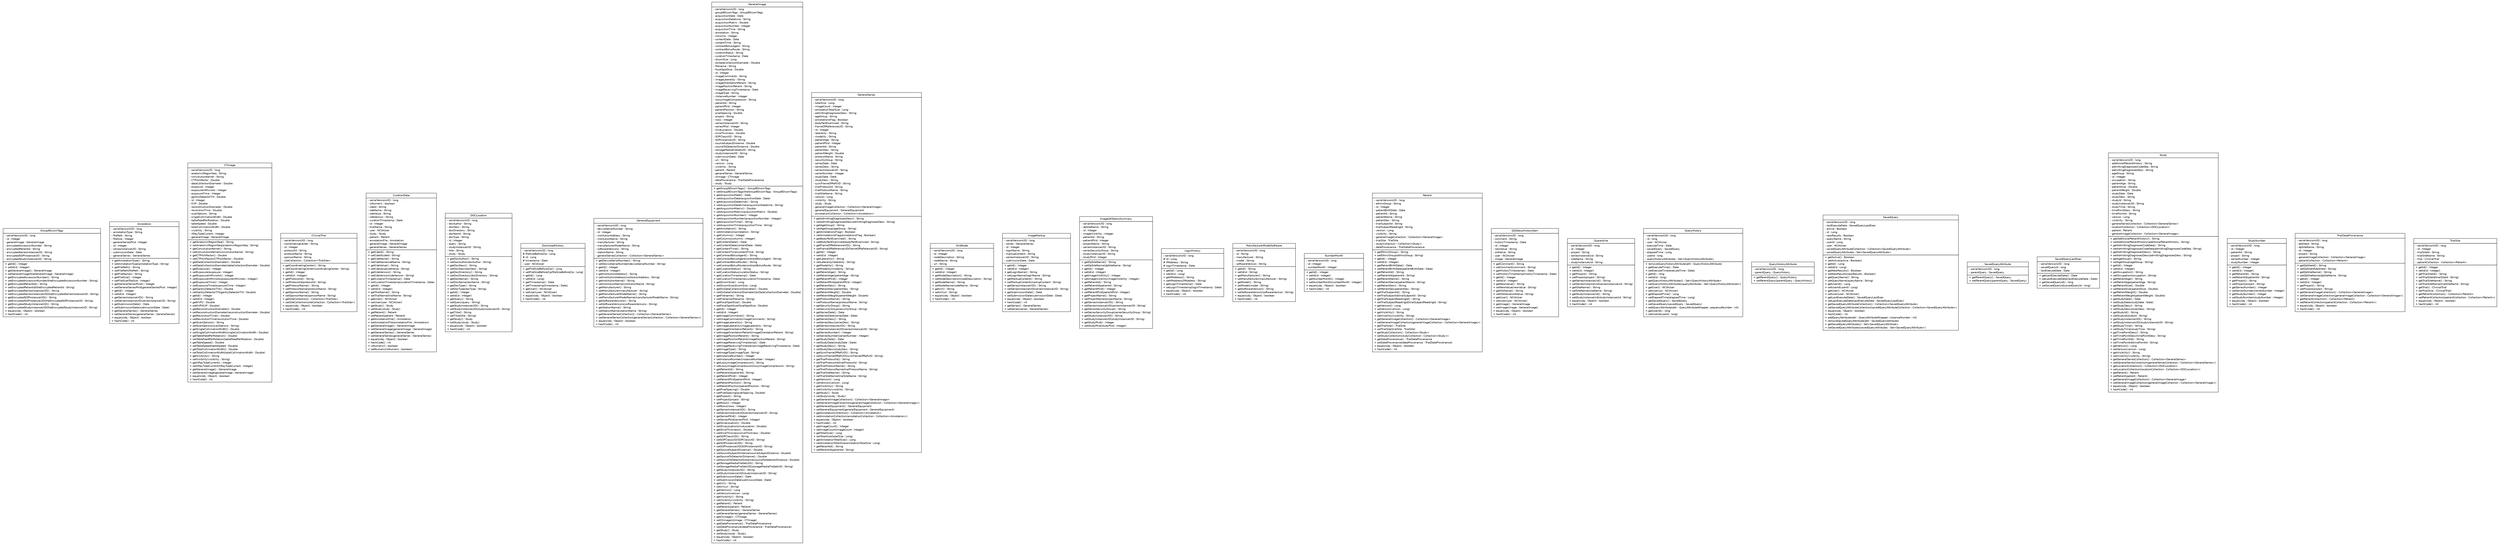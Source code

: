 #!/usr/local/bin/dot
#
# Class diagram 
# Generated by UmlGraph version 4.8 (http://www.spinellis.gr/sw/umlgraph)
#

digraph G {
	edge [fontname="Helvetica",fontsize=10,labelfontname="Helvetica",labelfontsize=10];
	node [fontname="Helvetica",fontsize=10,shape=plaintext];
	// gov.nih.nci.ncia.updateabledomain.Group9DicomTags
	c6001 [label=<<table border="0" cellborder="1" cellspacing="0" cellpadding="2" port="p" href="./Group9DicomTags.html">
		<tr><td><table border="0" cellspacing="0" cellpadding="1">
			<tr><td> Group9DicomTags </td></tr>
		</table></td></tr>
		<tr><td><table border="0" cellspacing="0" cellpadding="1">
			<tr><td align="left"> - serialVersionUID : long </td></tr>
			<tr><td align="left"> - id : Integer </td></tr>
			<tr><td align="left"> - generalImage : GeneralImage </td></tr>
			<tr><td align="left"> - encryptedAccessionNumber : String </td></tr>
			<tr><td align="left"> - encryptedPatientId : String </td></tr>
			<tr><td align="left"> - encryptedSeriesInstanceUID : String </td></tr>
			<tr><td align="left"> - encryptedSOPInstanceUID : String </td></tr>
			<tr><td align="left"> - encryptedStudyInstanceUID : String </td></tr>
		</table></td></tr>
		<tr><td><table border="0" cellspacing="0" cellpadding="1">
			<tr><td align="left"> + getId() : Integer </td></tr>
			<tr><td align="left"> + setId(id : Integer) </td></tr>
			<tr><td align="left"> + getGeneralImage() : GeneralImage </td></tr>
			<tr><td align="left"> + setGeneralImage(theGeneralImage : GeneralImage) </td></tr>
			<tr><td align="left"> + getEncryptedAccessionNumber() : String </td></tr>
			<tr><td align="left"> + setEncryptedAccessionNumber(theEncryptedAccessionNumber : String) </td></tr>
			<tr><td align="left"> + getEncryptedPatientId() : String </td></tr>
			<tr><td align="left"> + setEncryptedPatientId(theEncryptedPatientId : String) </td></tr>
			<tr><td align="left"> + getEncryptedSeriesInstanceUID() : String </td></tr>
			<tr><td align="left"> + setEncryptedSeriesInstanceUID(theEncryptedSeriesInstanceUID : String) </td></tr>
			<tr><td align="left"> + getEncryptedSOPInstanceUID() : String </td></tr>
			<tr><td align="left"> + setEncryptedSOPInstanceUID(theEncryptedSOPInstanceUID : String) </td></tr>
			<tr><td align="left"> + getEncryptedStudyInstanceUID() : String </td></tr>
			<tr><td align="left"> + setEncryptedStudyInstanceUID(theEncryptedStudyInstanceUID : String) </td></tr>
			<tr><td align="left"> + equals(obj : Object) : boolean </td></tr>
			<tr><td align="left"> + hashCode() : int </td></tr>
		</table></td></tr>
		</table>>, fontname="Helvetica", fontcolor="black", fontsize=10.0];
	// gov.nih.nci.ncia.updateabledomain.Annotation
	c6002 [label=<<table border="0" cellborder="1" cellspacing="0" cellpadding="2" port="p" href="./Annotation.html">
		<tr><td><table border="0" cellspacing="0" cellpadding="1">
			<tr><td> Annotation </td></tr>
		</table></td></tr>
		<tr><td><table border="0" cellspacing="0" cellpadding="1">
			<tr><td align="left"> - serialVersionUID : long </td></tr>
			<tr><td align="left"> - annotationType : String </td></tr>
			<tr><td align="left"> - filePath : String </td></tr>
			<tr><td align="left"> - fileSize : Integer </td></tr>
			<tr><td align="left"> - generalSeriesPkId : Integer </td></tr>
			<tr><td align="left"> - id : Integer </td></tr>
			<tr><td align="left"> - seriesInstanceUID : String </td></tr>
			<tr><td align="left"> - submissionDate : Date </td></tr>
			<tr><td align="left"> - generalSeries : GeneralSeries </td></tr>
		</table></td></tr>
		<tr><td><table border="0" cellspacing="0" cellpadding="1">
			<tr><td align="left"> + getAnnotationType() : String </td></tr>
			<tr><td align="left"> + setAnnotationType(annotationType : String) </td></tr>
			<tr><td align="left"> + getFilePath() : String </td></tr>
			<tr><td align="left"> + setFilePath(filePath : String) </td></tr>
			<tr><td align="left"> + getFileName() : String </td></tr>
			<tr><td align="left"> + getFileSize() : Integer </td></tr>
			<tr><td align="left"> + setFileSize(fileSize : Integer) </td></tr>
			<tr><td align="left"> + getGeneralSeriesPkId() : Integer </td></tr>
			<tr><td align="left"> + setGeneralSeriesPkId(generalSeriesPkId : Integer) </td></tr>
			<tr><td align="left"> + getId() : Integer </td></tr>
			<tr><td align="left"> + setId(id : Integer) </td></tr>
			<tr><td align="left"> + getSeriesInstanceUID() : String </td></tr>
			<tr><td align="left"> + setSeriesInstanceUID(seriesInstanceUID : String) </td></tr>
			<tr><td align="left"> + getSubmissionDate() : Date </td></tr>
			<tr><td align="left"> + setSubmissionDate(submissionDate : Date) </td></tr>
			<tr><td align="left"> + getGeneralSeries() : GeneralSeries </td></tr>
			<tr><td align="left"> + setGeneralSeries(generalSeries : GeneralSeries) </td></tr>
			<tr><td align="left"> + equals(obj : Object) : boolean </td></tr>
			<tr><td align="left"> + hashCode() : int </td></tr>
		</table></td></tr>
		</table>>, fontname="Helvetica", fontcolor="black", fontsize=10.0];
	// gov.nih.nci.ncia.updateabledomain.CTImage
	c6003 [label=<<table border="0" cellborder="1" cellspacing="0" cellpadding="2" port="p" href="./CTImage.html">
		<tr><td><table border="0" cellspacing="0" cellpadding="1">
			<tr><td> CTImage </td></tr>
		</table></td></tr>
		<tr><td><table border="0" cellspacing="0" cellpadding="1">
			<tr><td align="left"> - serialVersionUID : long </td></tr>
			<tr><td align="left"> - anatomicRegionSeq : String </td></tr>
			<tr><td align="left"> - convolutionKernel : String </td></tr>
			<tr><td align="left"> - CTPitchFactor : Double </td></tr>
			<tr><td align="left"> - dataCollectionDiameter : Double </td></tr>
			<tr><td align="left"> - exposure : Integer </td></tr>
			<tr><td align="left"> - exposureInMicroAs : Integer </td></tr>
			<tr><td align="left"> - exposureTime : Integer </td></tr>
			<tr><td align="left"> - gantryDetectorTilt : Double </td></tr>
			<tr><td align="left"> - id : Integer </td></tr>
			<tr><td align="left"> - KVP : Double </td></tr>
			<tr><td align="left"> - reconstructionDiameter : Double </td></tr>
			<tr><td align="left"> - revolutionTime : Double </td></tr>
			<tr><td align="left"> - scanOptions : String </td></tr>
			<tr><td align="left"> - singleCollimationWidth : Double </td></tr>
			<tr><td align="left"> - tableFeedPerRotation : Double </td></tr>
			<tr><td align="left"> - tableSpeed : Double </td></tr>
			<tr><td align="left"> - totalCollimationWidth : Double </td></tr>
			<tr><td align="left"> - visibility : String </td></tr>
			<tr><td align="left"> - XRayTubeCurrent : Integer </td></tr>
			<tr><td align="left"> - generalImage : GeneralImage </td></tr>
		</table></td></tr>
		<tr><td><table border="0" cellspacing="0" cellpadding="1">
			<tr><td align="left"> + getAnatomicRegionSeq() : String </td></tr>
			<tr><td align="left"> + setAnatomicRegionSeq(anatomicRegionSeq : String) </td></tr>
			<tr><td align="left"> + getConvolutionKernel() : String </td></tr>
			<tr><td align="left"> + setConvolutionKernel(convolutionKernel : String) </td></tr>
			<tr><td align="left"> + getCTPitchFactor() : Double </td></tr>
			<tr><td align="left"> + setCTPitchFactor(CTPitchFactor : Double) </td></tr>
			<tr><td align="left"> + getDataCollectionDiameter() : Double </td></tr>
			<tr><td align="left"> + setDataCollectionDiameter(dataCollectionDiameter : Double) </td></tr>
			<tr><td align="left"> + getExposure() : Integer </td></tr>
			<tr><td align="left"> + setExposure(exposure : Integer) </td></tr>
			<tr><td align="left"> + getExposureInMicroAs() : Integer </td></tr>
			<tr><td align="left"> + setExposureInMicroAs(exposureInMicroAs : Integer) </td></tr>
			<tr><td align="left"> + getExposureTime() : Integer </td></tr>
			<tr><td align="left"> + setExposureTime(exposureTime : Integer) </td></tr>
			<tr><td align="left"> + getGantryDetectorTilt() : Double </td></tr>
			<tr><td align="left"> + setGantryDetectorTilt(gantryDetectorTilt : Double) </td></tr>
			<tr><td align="left"> + getId() : Integer </td></tr>
			<tr><td align="left"> + setId(id : Integer) </td></tr>
			<tr><td align="left"> + getKVP() : Double </td></tr>
			<tr><td align="left"> + setKVP(KVP : Double) </td></tr>
			<tr><td align="left"> + getReconstructionDiameter() : Double </td></tr>
			<tr><td align="left"> + setReconstructionDiameter(reconstructionDiameter : Double) </td></tr>
			<tr><td align="left"> + getRevolutionTime() : Double </td></tr>
			<tr><td align="left"> + setRevolutionTime(revolutionTime : Double) </td></tr>
			<tr><td align="left"> + getScanOptions() : String </td></tr>
			<tr><td align="left"> + setScanOptions(scanOptions : String) </td></tr>
			<tr><td align="left"> + getSingleCollimationWidth() : Double </td></tr>
			<tr><td align="left"> + setSingleCollimationWidth(singleCollimationWidth : Double) </td></tr>
			<tr><td align="left"> + getTableFeedPerRotation() : Double </td></tr>
			<tr><td align="left"> + setTableFeedPerRotation(tableFeedPerRotation : Double) </td></tr>
			<tr><td align="left"> + getTableSpeed() : Double </td></tr>
			<tr><td align="left"> + setTableSpeed(tableSpeed : Double) </td></tr>
			<tr><td align="left"> + getTotalCollimationWidth() : Double </td></tr>
			<tr><td align="left"> + setTotalCollimationWidth(totalCollimationWidth : Double) </td></tr>
			<tr><td align="left"> + getVisibility() : String </td></tr>
			<tr><td align="left"> + setVisibility(visibility : String) </td></tr>
			<tr><td align="left"> + getXRayTubeCurrent() : Integer </td></tr>
			<tr><td align="left"> + setXRayTubeCurrent(XRayTubeCurrent : Integer) </td></tr>
			<tr><td align="left"> + getGeneralImage() : GeneralImage </td></tr>
			<tr><td align="left"> + setGeneralImage(generalImage : GeneralImage) </td></tr>
			<tr><td align="left"> + equals(obj : Object) : boolean </td></tr>
			<tr><td align="left"> + hashCode() : int </td></tr>
		</table></td></tr>
		</table>>, fontname="Helvetica", fontcolor="black", fontsize=10.0];
	// gov.nih.nci.ncia.updateabledomain.ClinicalTrial
	c6004 [label=<<table border="0" cellborder="1" cellspacing="0" cellpadding="2" port="p" href="./ClinicalTrial.html">
		<tr><td><table border="0" cellspacing="0" cellpadding="1">
			<tr><td> ClinicalTrial </td></tr>
		</table></td></tr>
		<tr><td><table border="0" cellspacing="0" cellpadding="1">
			<tr><td align="left"> - serialVersionUID : long </td></tr>
			<tr><td align="left"> - coordinatingCenter : String </td></tr>
			<tr><td align="left"> - id : Integer </td></tr>
			<tr><td align="left"> - protocolId : String </td></tr>
			<tr><td align="left"> - protocolName : String </td></tr>
			<tr><td align="left"> - sponsorName : String </td></tr>
			<tr><td align="left"> - siteCollection : Collection&lt;TrialSite&gt; </td></tr>
		</table></td></tr>
		<tr><td><table border="0" cellspacing="0" cellpadding="1">
			<tr><td align="left"> + getCoordinatingCenter() : String </td></tr>
			<tr><td align="left"> + setCoordinatingCenter(coordinatingCenter : String) </td></tr>
			<tr><td align="left"> + getId() : Integer </td></tr>
			<tr><td align="left"> + setId(id : Integer) </td></tr>
			<tr><td align="left"> + getProtocolId() : String </td></tr>
			<tr><td align="left"> + setProtocolId(protocolId : String) </td></tr>
			<tr><td align="left"> + getProtocolName() : String </td></tr>
			<tr><td align="left"> + setProtocolName(protocolName : String) </td></tr>
			<tr><td align="left"> + getSponsorName() : String </td></tr>
			<tr><td align="left"> + setSponsorName(sponsorName : String) </td></tr>
			<tr><td align="left"> + getSiteCollection() : Collection&lt;TrialSite&gt; </td></tr>
			<tr><td align="left"> + setSiteCollection(siteCollection : Collection&lt;TrialSite&gt;) </td></tr>
			<tr><td align="left"> + equals(obj : Object) : boolean </td></tr>
			<tr><td align="left"> + hashCode() : int </td></tr>
		</table></td></tr>
		</table>>, fontname="Helvetica", fontcolor="black", fontsize=10.0];
	// gov.nih.nci.ncia.updateabledomain.CurationData
	c6005 [label=<<table border="0" cellborder="1" cellspacing="0" cellpadding="2" port="p" href="./CurationData.html">
		<tr><td><table border="0" cellspacing="0" cellpadding="1">
			<tr><td> CurationData </td></tr>
		</table></td></tr>
		<tr><td><table border="0" cellspacing="0" cellpadding="1">
			<tr><td align="left"> - serialVersionUID : long </td></tr>
			<tr><td align="left"> - isNumeric : boolean </td></tr>
			<tr><td align="left"> - cdeId : String </td></tr>
			<tr><td align="left"> - cdeName : String </td></tr>
			<tr><td align="left"> - cdeValue : String </td></tr>
			<tr><td align="left"> - cdeVersion : String </td></tr>
			<tr><td align="left"> - curationTimestamp : Date </td></tr>
			<tr><td align="left"> - id : Integer </td></tr>
			<tr><td align="left"> - trialName : String </td></tr>
			<tr><td align="left"> - user : NCIAUser </td></tr>
			<tr><td align="left"> - study : Study </td></tr>
			<tr><td align="left"> - patient : Patient </td></tr>
			<tr><td align="left"> - annotationFile : Annotation </td></tr>
			<tr><td align="left"> - generalImage : GeneralImage </td></tr>
			<tr><td align="left"> - generalSeries : GeneralSeries </td></tr>
		</table></td></tr>
		<tr><td><table border="0" cellspacing="0" cellpadding="1">
			<tr><td align="left"> + getCdeId() : String </td></tr>
			<tr><td align="left"> + setCdeId(cdeId : String) </td></tr>
			<tr><td align="left"> + getCdeName() : String </td></tr>
			<tr><td align="left"> + setCdeName(cdeName : String) </td></tr>
			<tr><td align="left"> + getCdeValue() : String </td></tr>
			<tr><td align="left"> + setCdeValue(cdeValue : String) </td></tr>
			<tr><td align="left"> + getCdeVersion() : String </td></tr>
			<tr><td align="left"> + setCdeVersion(cdeVersion : String) </td></tr>
			<tr><td align="left"> + getCurationTimestamp() : Date </td></tr>
			<tr><td align="left"> + setCurationTimestamp(curationTimestamp : Date) </td></tr>
			<tr><td align="left"> + getId() : Integer </td></tr>
			<tr><td align="left"> + setId(id : Integer) </td></tr>
			<tr><td align="left"> + getTrialName() : String </td></tr>
			<tr><td align="left"> + setTrialName(trialName : String) </td></tr>
			<tr><td align="left"> + getUser() : NCIAUser </td></tr>
			<tr><td align="left"> + setUser(user : NCIAUser) </td></tr>
			<tr><td align="left"> + getStudy() : Study </td></tr>
			<tr><td align="left"> + setStudy(study : Study) </td></tr>
			<tr><td align="left"> + getPatient() : Patient </td></tr>
			<tr><td align="left"> + setPatient(patient : Patient) </td></tr>
			<tr><td align="left"> + getAnnotationFile() : Annotation </td></tr>
			<tr><td align="left"> + setAnnotationFile(annotationFile : Annotation) </td></tr>
			<tr><td align="left"> + getGeneralImage() : GeneralImage </td></tr>
			<tr><td align="left"> + setGeneralImage(generalImage : GeneralImage) </td></tr>
			<tr><td align="left"> + getGeneralSeries() : GeneralSeries </td></tr>
			<tr><td align="left"> + setGeneralSeries(generalSeries : GeneralSeries) </td></tr>
			<tr><td align="left"> + equals(obj : Object) : boolean </td></tr>
			<tr><td align="left"> + hashCode() : int </td></tr>
			<tr><td align="left"> + isNumeric() : boolean </td></tr>
			<tr><td align="left"> + setNumeric(isNumeric : boolean) </td></tr>
		</table></td></tr>
		</table>>, fontname="Helvetica", fontcolor="black", fontsize=10.0];
	// gov.nih.nci.ncia.updateabledomain.DOCLocation
	c6006 [label=<<table border="0" cellborder="1" cellspacing="0" cellpadding="2" port="p" href="./DOCLocation.html">
		<tr><td><table border="0" cellspacing="0" cellpadding="1">
			<tr><td> DOCLocation </td></tr>
		</table></td></tr>
		<tr><td><table border="0" cellspacing="0" cellpadding="1">
			<tr><td align="left"> - serialVersionUID : long </td></tr>
			<tr><td align="left"> - docAuthor : String </td></tr>
			<tr><td align="left"> - docDesc : String </td></tr>
			<tr><td align="left"> - docDirectory : String </td></tr>
			<tr><td align="left"> - docName : String </td></tr>
			<tr><td align="left"> - docType : String </td></tr>
			<tr><td align="left"> - id : Integer </td></tr>
			<tr><td align="left"> - query : String </td></tr>
			<tr><td align="left"> - studyInstanceUID : String </td></tr>
			<tr><td align="left"> - title : String </td></tr>
			<tr><td align="left"> - study : Study </td></tr>
		</table></td></tr>
		<tr><td><table border="0" cellspacing="0" cellpadding="1">
			<tr><td align="left"> + getDocAuthor() : String </td></tr>
			<tr><td align="left"> + setDocAuthor(docAuthor : String) </td></tr>
			<tr><td align="left"> + getDocDesc() : String </td></tr>
			<tr><td align="left"> + setDocDesc(docDesc : String) </td></tr>
			<tr><td align="left"> + getDocDirectory() : String </td></tr>
			<tr><td align="left"> + setDocDirectory(docDirectory : String) </td></tr>
			<tr><td align="left"> + getDocName() : String </td></tr>
			<tr><td align="left"> + setDocName(docName : String) </td></tr>
			<tr><td align="left"> + getDocType() : String </td></tr>
			<tr><td align="left"> + setDocType(docType : String) </td></tr>
			<tr><td align="left"> + getId() : Integer </td></tr>
			<tr><td align="left"> + setId(id : Integer) </td></tr>
			<tr><td align="left"> + getQuery() : String </td></tr>
			<tr><td align="left"> + setQuery(query : String) </td></tr>
			<tr><td align="left"> + getStudyInstanceUID() : String </td></tr>
			<tr><td align="left"> + setStudyInstanceUID(studyInstanceUID : String) </td></tr>
			<tr><td align="left"> + getTitle() : String </td></tr>
			<tr><td align="left"> + setTitle(title : String) </td></tr>
			<tr><td align="left"> + getStudy() : Study </td></tr>
			<tr><td align="left"> + setStudy(study : Study) </td></tr>
			<tr><td align="left"> + equals(obj : Object) : boolean </td></tr>
			<tr><td align="left"> + hashCode() : int </td></tr>
		</table></td></tr>
		</table>>, fontname="Helvetica", fontcolor="black", fontsize=10.0];
	// gov.nih.nci.ncia.updateabledomain.DownloadHistory
	c6007 [label=<<table border="0" cellborder="1" cellspacing="0" cellpadding="2" port="p" href="./DownloadHistory.html">
		<tr><td><table border="0" cellspacing="0" cellpadding="1">
			<tr><td> DownloadHistory </td></tr>
		</table></td></tr>
		<tr><td><table border="0" cellspacing="0" cellpadding="1">
			<tr><td align="left"> - serialVersionUID : long </td></tr>
			<tr><td align="left"> # fileSizeBeforeZip : Long </td></tr>
			<tr><td align="left"> # id : Long </td></tr>
			<tr><td align="left"> # timestamp : Date </td></tr>
			<tr><td align="left"> - user : NCIAUser </td></tr>
		</table></td></tr>
		<tr><td><table border="0" cellspacing="0" cellpadding="1">
			<tr><td align="left"> + getFileSizeBeforeZip() : Long </td></tr>
			<tr><td align="left"> + setFileSizeBeforeZip(fileSizeBeforeZip : Long) </td></tr>
			<tr><td align="left"> + getId() : Long </td></tr>
			<tr><td align="left"> + setId(id : Long) </td></tr>
			<tr><td align="left"> + getTimestamp() : Date </td></tr>
			<tr><td align="left"> + setTimestamp(timestamp : Date) </td></tr>
			<tr><td align="left"> + getUser() : NCIAUser </td></tr>
			<tr><td align="left"> + setUser(user : NCIAUser) </td></tr>
			<tr><td align="left"> + equals(obj : Object) : boolean </td></tr>
			<tr><td align="left"> + hashCode() : int </td></tr>
		</table></td></tr>
		</table>>, fontname="Helvetica", fontcolor="black", fontsize=10.0];
	// gov.nih.nci.ncia.updateabledomain.GeneralEquipment
	c6008 [label=<<table border="0" cellborder="1" cellspacing="0" cellpadding="2" port="p" href="./GeneralEquipment.html">
		<tr><td><table border="0" cellspacing="0" cellpadding="1">
			<tr><td> GeneralEquipment </td></tr>
		</table></td></tr>
		<tr><td><table border="0" cellspacing="0" cellpadding="1">
			<tr><td align="left"> - serialVersionUID : long </td></tr>
			<tr><td align="left"> - deviceSerialNumber : String </td></tr>
			<tr><td align="left"> - id : Integer </td></tr>
			<tr><td align="left"> - institutionAddress : String </td></tr>
			<tr><td align="left"> - institutionName : String </td></tr>
			<tr><td align="left"> - manufacturer : String </td></tr>
			<tr><td align="left"> - manufacturerModelName : String </td></tr>
			<tr><td align="left"> - softwareVersions : String </td></tr>
			<tr><td align="left"> - stationName : String </td></tr>
			<tr><td align="left"> - generalSeriesCollection : Collection&lt;GeneralSeries&gt; </td></tr>
		</table></td></tr>
		<tr><td><table border="0" cellspacing="0" cellpadding="1">
			<tr><td align="left"> + getDeviceSerialNumber() : String </td></tr>
			<tr><td align="left"> + setDeviceSerialNumber(deviceSerialNumber : String) </td></tr>
			<tr><td align="left"> + getId() : Integer </td></tr>
			<tr><td align="left"> + setId(id : Integer) </td></tr>
			<tr><td align="left"> + getInstitutionAddress() : String </td></tr>
			<tr><td align="left"> + setInstitutionAddress(institutionAddress : String) </td></tr>
			<tr><td align="left"> + getInstitutionName() : String </td></tr>
			<tr><td align="left"> + setInstitutionName(institutionName : String) </td></tr>
			<tr><td align="left"> + getManufacturer() : String </td></tr>
			<tr><td align="left"> + setManufacturer(manufacturer : String) </td></tr>
			<tr><td align="left"> + getManufacturerModelName() : String </td></tr>
			<tr><td align="left"> + setManufacturerModelName(manufacturerModelName : String) </td></tr>
			<tr><td align="left"> + getSoftwareVersions() : String </td></tr>
			<tr><td align="left"> + setSoftwareVersions(softwareVersions : String) </td></tr>
			<tr><td align="left"> + getStationName() : String </td></tr>
			<tr><td align="left"> + setStationName(stationName : String) </td></tr>
			<tr><td align="left"> + getGeneralSeriesCollection() : Collection&lt;GeneralSeries&gt; </td></tr>
			<tr><td align="left"> + setGeneralSeriesCollection(generalSeriesCollection : Collection&lt;GeneralSeries&gt;) </td></tr>
			<tr><td align="left"> + equals(obj : Object) : boolean </td></tr>
			<tr><td align="left"> + hashCode() : int </td></tr>
		</table></td></tr>
		</table>>, fontname="Helvetica", fontcolor="black", fontsize=10.0];
	// gov.nih.nci.ncia.updateabledomain.GeneralImage
	c6009 [label=<<table border="0" cellborder="1" cellspacing="0" cellpadding="2" port="p" href="./GeneralImage.html">
		<tr><td><table border="0" cellspacing="0" cellpadding="1">
			<tr><td> GeneralImage </td></tr>
		</table></td></tr>
		<tr><td><table border="0" cellspacing="0" cellpadding="1">
			<tr><td align="left"> - serialVersionUID : long </td></tr>
			<tr><td align="left"> - group9DicomTags : Group9DicomTags </td></tr>
			<tr><td align="left"> - acquisitionDate : Date </td></tr>
			<tr><td align="left"> - acquisitionDatetime : String </td></tr>
			<tr><td align="left"> - acquisitionMatrix : Double </td></tr>
			<tr><td align="left"> - acquisitionNumber : Integer </td></tr>
			<tr><td align="left"> - acquisitionTime : String </td></tr>
			<tr><td align="left"> - annotation : String </td></tr>
			<tr><td align="left"> - columns : Integer </td></tr>
			<tr><td align="left"> - contentDate : Date </td></tr>
			<tr><td align="left"> - contentTime : String </td></tr>
			<tr><td align="left"> - contrastBolusAgent : String </td></tr>
			<tr><td align="left"> - contrastBolusRoute : String </td></tr>
			<tr><td align="left"> - curationStatus : String </td></tr>
			<tr><td align="left"> - curationTimestamp : Date </td></tr>
			<tr><td align="left"> - dicomSize : Long </td></tr>
			<tr><td align="left"> - dxDataCollectionDiameter : Double </td></tr>
			<tr><td align="left"> - filename : String </td></tr>
			<tr><td align="left"> - focalSpotSize : Double </td></tr>
			<tr><td align="left"> - id : Integer </td></tr>
			<tr><td align="left"> - imageComments : String </td></tr>
			<tr><td align="left"> - imageLaterality : String </td></tr>
			<tr><td align="left"> - imageOrientationPatient : String </td></tr>
			<tr><td align="left"> - imagePositionPatient : String </td></tr>
			<tr><td align="left"> - imageReceivingTimestamp : Date </td></tr>
			<tr><td align="left"> - imageType : String </td></tr>
			<tr><td align="left"> - instanceNumber : Integer </td></tr>
			<tr><td align="left"> - lossyImageCompression : String </td></tr>
			<tr><td align="left"> - patientId : String </td></tr>
			<tr><td align="left"> - patientPkId : Integer </td></tr>
			<tr><td align="left"> - patientPosition : String </td></tr>
			<tr><td align="left"> - pixelSpacing : Double </td></tr>
			<tr><td align="left"> - project : String </td></tr>
			<tr><td align="left"> - rows : Integer </td></tr>
			<tr><td align="left"> - seriesInstanceUID : String </td></tr>
			<tr><td align="left"> - seriesPKId : Integer </td></tr>
			<tr><td align="left"> - sliceLocation : Double </td></tr>
			<tr><td align="left"> - sliceThickness : Double </td></tr>
			<tr><td align="left"> - SOPClassUID : String </td></tr>
			<tr><td align="left"> - SOPInstanceUID : String </td></tr>
			<tr><td align="left"> - sourceSubjectDistance : Double </td></tr>
			<tr><td align="left"> - sourceToDetectorDistance : Double </td></tr>
			<tr><td align="left"> - storageMediaFileSetUID : String </td></tr>
			<tr><td align="left"> - studyInstanceUID : String </td></tr>
			<tr><td align="left"> - submissionDate : Date </td></tr>
			<tr><td align="left"> - uri : String </td></tr>
			<tr><td align="left"> - version : Long </td></tr>
			<tr><td align="left"> - visibility : String </td></tr>
			<tr><td align="left"> - patient : Patient </td></tr>
			<tr><td align="left"> - generalSeries : GeneralSeries </td></tr>
			<tr><td align="left"> - ctimage : CTImage </td></tr>
			<tr><td align="left"> - dataProvenance : TrialDataProvenance </td></tr>
			<tr><td align="left"> - study : Study </td></tr>
		</table></td></tr>
		<tr><td><table border="0" cellspacing="0" cellpadding="1">
			<tr><td align="left"> + getGroup9DicomTags() : Group9DicomTags </td></tr>
			<tr><td align="left"> + setGroup9DicomTags(theGroup9DicomTags : Group9DicomTags) </td></tr>
			<tr><td align="left"> + getAcquisitionDate() : Date </td></tr>
			<tr><td align="left"> + setAcquisitionDate(acquisitionDate : Date) </td></tr>
			<tr><td align="left"> + getAcquisitionDatetime() : String </td></tr>
			<tr><td align="left"> + setAcquisitionDatetime(acquisitionDatetime : String) </td></tr>
			<tr><td align="left"> + getAcquisitionMatrix() : Double </td></tr>
			<tr><td align="left"> + setAcquisitionMatrix(acquisitionMatrix : Double) </td></tr>
			<tr><td align="left"> + getAcquisitionNumber() : Integer </td></tr>
			<tr><td align="left"> + setAcquisitionNumber(acquisitionNumber : Integer) </td></tr>
			<tr><td align="left"> + getAcquisitionTime() : String </td></tr>
			<tr><td align="left"> + setAcquisitionTime(acquisitionTime : String) </td></tr>
			<tr><td align="left"> + getAnnotation() : String </td></tr>
			<tr><td align="left"> + setAnnotation(annotation : String) </td></tr>
			<tr><td align="left"> + getColumns() : Integer </td></tr>
			<tr><td align="left"> + setColumns(columns : Integer) </td></tr>
			<tr><td align="left"> + getContentDate() : Date </td></tr>
			<tr><td align="left"> + setContentDate(contentDate : Date) </td></tr>
			<tr><td align="left"> + getContentTime() : String </td></tr>
			<tr><td align="left"> + setContentTime(contentTime : String) </td></tr>
			<tr><td align="left"> + getContrastBolusAgent() : String </td></tr>
			<tr><td align="left"> + setContrastBolusAgent(contrastBolusAgent : String) </td></tr>
			<tr><td align="left"> + getContrastBolusRoute() : String </td></tr>
			<tr><td align="left"> + setContrastBolusRoute(contrastBolusRoute : String) </td></tr>
			<tr><td align="left"> + getCurationStatus() : String </td></tr>
			<tr><td align="left"> + setCurationStatus(curationStatus : String) </td></tr>
			<tr><td align="left"> + getCurationTimestamp() : Date </td></tr>
			<tr><td align="left"> + setCurationTimestamp(curationTimestamp : Date) </td></tr>
			<tr><td align="left"> + getDicomSize() : Long </td></tr>
			<tr><td align="left"> + setDicomSize(dicomSize : Long) </td></tr>
			<tr><td align="left"> + getDxDataCollectionDiameter() : Double </td></tr>
			<tr><td align="left"> + setDxDataCollectionDiameter(dxDataCollectionDiameter : Double) </td></tr>
			<tr><td align="left"> + getFilename() : String </td></tr>
			<tr><td align="left"> + setFilename(filename : String) </td></tr>
			<tr><td align="left"> + getFocalSpotSize() : Double </td></tr>
			<tr><td align="left"> + setFocalSpotSize(focalSpotSize : Double) </td></tr>
			<tr><td align="left"> + getId() : Integer </td></tr>
			<tr><td align="left"> + setId(id : Integer) </td></tr>
			<tr><td align="left"> + getImageComments() : String </td></tr>
			<tr><td align="left"> + setImageComments(imageComments : String) </td></tr>
			<tr><td align="left"> + getImageLaterality() : String </td></tr>
			<tr><td align="left"> + setImageLaterality(imageLaterality : String) </td></tr>
			<tr><td align="left"> + getImageOrientationPatient() : String </td></tr>
			<tr><td align="left"> + setImageOrientationPatient(imageOrientationPatient : String) </td></tr>
			<tr><td align="left"> + getImagePositionPatient() : String </td></tr>
			<tr><td align="left"> + setImagePositionPatient(imagePositionPatient : String) </td></tr>
			<tr><td align="left"> + getImageReceivingTimestamp() : Date </td></tr>
			<tr><td align="left"> + setImageReceivingTimestamp(imageReceivingTimestamp : Date) </td></tr>
			<tr><td align="left"> + getImageType() : String </td></tr>
			<tr><td align="left"> + setImageType(imageType : String) </td></tr>
			<tr><td align="left"> + getInstanceNumber() : Integer </td></tr>
			<tr><td align="left"> + setInstanceNumber(instanceNumber : Integer) </td></tr>
			<tr><td align="left"> + getLossyImageCompression() : String </td></tr>
			<tr><td align="left"> + setLossyImageCompression(lossyImageCompression : String) </td></tr>
			<tr><td align="left"> + getPatientId() : String </td></tr>
			<tr><td align="left"> + setPatientId(patientId : String) </td></tr>
			<tr><td align="left"> + getPatientPkId() : Integer </td></tr>
			<tr><td align="left"> + setPatientPkId(patientPkId : Integer) </td></tr>
			<tr><td align="left"> + getPatientPosition() : String </td></tr>
			<tr><td align="left"> + setPatientPosition(patientPosition : String) </td></tr>
			<tr><td align="left"> + getPixelSpacing() : Double </td></tr>
			<tr><td align="left"> + setPixelSpacing(pixelSpacing : Double) </td></tr>
			<tr><td align="left"> + getProject() : String </td></tr>
			<tr><td align="left"> + setProject(project : String) </td></tr>
			<tr><td align="left"> + getRows() : Integer </td></tr>
			<tr><td align="left"> + setRows(rows : Integer) </td></tr>
			<tr><td align="left"> + getSeriesInstanceUID() : String </td></tr>
			<tr><td align="left"> + setSeriesInstanceUID(seriesInstanceUID : String) </td></tr>
			<tr><td align="left"> + getSeriesPKId() : Integer </td></tr>
			<tr><td align="left"> + setSeriesPKId(seriesPKId : Integer) </td></tr>
			<tr><td align="left"> + getSliceLocation() : Double </td></tr>
			<tr><td align="left"> + setSliceLocation(sliceLocation : Double) </td></tr>
			<tr><td align="left"> + getSliceThickness() : Double </td></tr>
			<tr><td align="left"> + setSliceThickness(sliceThickness : Double) </td></tr>
			<tr><td align="left"> + getSOPClassUID() : String </td></tr>
			<tr><td align="left"> + setSOPClassUID(SOPClassUID : String) </td></tr>
			<tr><td align="left"> + getSOPInstanceUID() : String </td></tr>
			<tr><td align="left"> + setSOPInstanceUID(SOPInstanceUID : String) </td></tr>
			<tr><td align="left"> + getSourceSubjectDistance() : Double </td></tr>
			<tr><td align="left"> + setSourceSubjectDistance(sourceSubjectDistance : Double) </td></tr>
			<tr><td align="left"> + getSourceToDetectorDistance() : Double </td></tr>
			<tr><td align="left"> + setSourceToDetectorDistance(sourceToDetectorDistance : Double) </td></tr>
			<tr><td align="left"> + getStorageMediaFileSetUID() : String </td></tr>
			<tr><td align="left"> + setStorageMediaFileSetUID(storageMediaFileSetUID : String) </td></tr>
			<tr><td align="left"> + getStudyInstanceUID() : String </td></tr>
			<tr><td align="left"> + setStudyInstanceUID(studyInstanceUID : String) </td></tr>
			<tr><td align="left"> + getSubmissionDate() : Date </td></tr>
			<tr><td align="left"> + setSubmissionDate(submissionDate : Date) </td></tr>
			<tr><td align="left"> + getUri() : String </td></tr>
			<tr><td align="left"> + setUri(uri : String) </td></tr>
			<tr><td align="left"> + getVersion() : Long </td></tr>
			<tr><td align="left"> + setVersion(version : Long) </td></tr>
			<tr><td align="left"> + getVisibility() : String </td></tr>
			<tr><td align="left"> + setVisibility(visibility : String) </td></tr>
			<tr><td align="left"> + getPatient() : Patient </td></tr>
			<tr><td align="left"> + setPatient(patient : Patient) </td></tr>
			<tr><td align="left"> + getGeneralSeries() : GeneralSeries </td></tr>
			<tr><td align="left"> + setGeneralSeries(generalSeries : GeneralSeries) </td></tr>
			<tr><td align="left"> + getCtimage() : CTImage </td></tr>
			<tr><td align="left"> + setCtimage(ctimage : CTImage) </td></tr>
			<tr><td align="left"> + getDataProvenance() : TrialDataProvenance </td></tr>
			<tr><td align="left"> + setDataProvenance(dataProvenance : TrialDataProvenance) </td></tr>
			<tr><td align="left"> + getStudy() : Study </td></tr>
			<tr><td align="left"> + setStudy(study : Study) </td></tr>
			<tr><td align="left"> + equals(obj : Object) : boolean </td></tr>
			<tr><td align="left"> + hashCode() : int </td></tr>
		</table></td></tr>
		</table>>, fontname="Helvetica", fontcolor="black", fontsize=10.0];
	// gov.nih.nci.ncia.updateabledomain.GeneralSeries
	c6010 [label=<<table border="0" cellborder="1" cellspacing="0" cellpadding="2" port="p" href="./GeneralSeries.html">
		<tr><td><table border="0" cellspacing="0" cellpadding="1">
			<tr><td> GeneralSeries </td></tr>
		</table></td></tr>
		<tr><td><table border="0" cellspacing="0" cellpadding="1">
			<tr><td align="left"> - serialVersionUID : long </td></tr>
			<tr><td align="left"> - totalSize : Long </td></tr>
			<tr><td align="left"> - imageCount : Integer </td></tr>
			<tr><td align="left"> - annotationTotalSize : Long </td></tr>
			<tr><td align="left"> - admittingDiagnosesDesc : String </td></tr>
			<tr><td align="left"> - ageGroup : String </td></tr>
			<tr><td align="left"> - annotationsFlag : Boolean </td></tr>
			<tr><td align="left"> - bodyPartExamined : String </td></tr>
			<tr><td align="left"> - frameOfReferenceUID : String </td></tr>
			<tr><td align="left"> - id : Integer </td></tr>
			<tr><td align="left"> - laterality : String </td></tr>
			<tr><td align="left"> - modality : String </td></tr>
			<tr><td align="left"> - patientAge : String </td></tr>
			<tr><td align="left"> - patientPkId : Integer </td></tr>
			<tr><td align="left"> - patientId : String </td></tr>
			<tr><td align="left"> - patientSex : String </td></tr>
			<tr><td align="left"> - patientWeight : Double </td></tr>
			<tr><td align="left"> - protocolName : String </td></tr>
			<tr><td align="left"> - securityGroup : String </td></tr>
			<tr><td align="left"> - seriesDate : Date </td></tr>
			<tr><td align="left"> - seriesDesc : String </td></tr>
			<tr><td align="left"> - seriesInstanceUID : String </td></tr>
			<tr><td align="left"> - seriesNumber : Integer </td></tr>
			<tr><td align="left"> - studyDate : Date </td></tr>
			<tr><td align="left"> - studyDesc : String </td></tr>
			<tr><td align="left"> - syncFrameOfRefUID : String </td></tr>
			<tr><td align="left"> - trialProtocolId : String </td></tr>
			<tr><td align="left"> - trialProtocolName : String </td></tr>
			<tr><td align="left"> - trialSiteName : String </td></tr>
			<tr><td align="left"> - version : Long </td></tr>
			<tr><td align="left"> - visibility : String </td></tr>
			<tr><td align="left"> - study : Study </td></tr>
			<tr><td align="left"> - generalImageCollection : Collection&lt;GeneralImage&gt; </td></tr>
			<tr><td align="left"> - generalEquipment : GeneralEquipment </td></tr>
			<tr><td align="left"> - annotationCollection : Collection&lt;Annotation&gt; </td></tr>
		</table></td></tr>
		<tr><td><table border="0" cellspacing="0" cellpadding="1">
			<tr><td align="left"> + getAdmittingDiagnosesDesc() : String </td></tr>
			<tr><td align="left"> + setAdmittingDiagnosesDesc(admittingDiagnosesDesc : String) </td></tr>
			<tr><td align="left"> + getAgeGroup() : String </td></tr>
			<tr><td align="left"> + setAgeGroup(ageGroup : String) </td></tr>
			<tr><td align="left"> + getAnnotationsFlag() : Boolean </td></tr>
			<tr><td align="left"> + setAnnotationsFlag(annotationsFlag : Boolean) </td></tr>
			<tr><td align="left"> + getBodyPartExamined() : String </td></tr>
			<tr><td align="left"> + setBodyPartExamined(bodyPartExamined : String) </td></tr>
			<tr><td align="left"> + getFrameOfReferenceUID() : String </td></tr>
			<tr><td align="left"> + setFrameOfReferenceUID(frameOfReferenceUID : String) </td></tr>
			<tr><td align="left"> + getId() : Integer </td></tr>
			<tr><td align="left"> + setId(id : Integer) </td></tr>
			<tr><td align="left"> + getLaterality() : String </td></tr>
			<tr><td align="left"> + setLaterality(laterality : String) </td></tr>
			<tr><td align="left"> + getModality() : String </td></tr>
			<tr><td align="left"> + setModality(modality : String) </td></tr>
			<tr><td align="left"> + getPatientAge() : String </td></tr>
			<tr><td align="left"> + setPatientAge(patientAge : String) </td></tr>
			<tr><td align="left"> + getPatientPkId() : Integer </td></tr>
			<tr><td align="left"> + setPatientPkId(patientPkId : Integer) </td></tr>
			<tr><td align="left"> + getPatientSex() : String </td></tr>
			<tr><td align="left"> + setPatientSex(patientSex : String) </td></tr>
			<tr><td align="left"> + getPatientWeight() : Double </td></tr>
			<tr><td align="left"> + setPatientWeight(patientWeight : Double) </td></tr>
			<tr><td align="left"> + getProtocolName() : String </td></tr>
			<tr><td align="left"> + setProtocolName(protocolName : String) </td></tr>
			<tr><td align="left"> + getSecurityGroup() : String </td></tr>
			<tr><td align="left"> + setSecurityGroup(securityGroup : String) </td></tr>
			<tr><td align="left"> + getSeriesDate() : Date </td></tr>
			<tr><td align="left"> + setSeriesDate(seriesDate : Date) </td></tr>
			<tr><td align="left"> + getSeriesDesc() : String </td></tr>
			<tr><td align="left"> + setSeriesDesc(seriesDesc : String) </td></tr>
			<tr><td align="left"> + getSeriesInstanceUID() : String </td></tr>
			<tr><td align="left"> + setSeriesInstanceUID(seriesInstanceUID : String) </td></tr>
			<tr><td align="left"> + getSeriesNumber() : Integer </td></tr>
			<tr><td align="left"> + setSeriesNumber(seriesNumber : Integer) </td></tr>
			<tr><td align="left"> + getStudyDate() : Date </td></tr>
			<tr><td align="left"> + setStudyDate(studyDate : Date) </td></tr>
			<tr><td align="left"> + getStudyDesc() : String </td></tr>
			<tr><td align="left"> + setStudyDesc(studyDesc : String) </td></tr>
			<tr><td align="left"> + getSyncFrameOfRefUID() : String </td></tr>
			<tr><td align="left"> + setSyncFrameOfRefUID(syncFrameOfRefUID : String) </td></tr>
			<tr><td align="left"> + getTrialProtocolId() : String </td></tr>
			<tr><td align="left"> + setTrialProtocolId(trialProtocolId : String) </td></tr>
			<tr><td align="left"> + getTrialProtocolName() : String </td></tr>
			<tr><td align="left"> + setTrialProtocolName(trialProtocolName : String) </td></tr>
			<tr><td align="left"> + getTrialSiteName() : String </td></tr>
			<tr><td align="left"> + setTrialSiteName(trialSiteName : String) </td></tr>
			<tr><td align="left"> + getVersion() : Long </td></tr>
			<tr><td align="left"> + setVersion(version : Long) </td></tr>
			<tr><td align="left"> + getVisibility() : String </td></tr>
			<tr><td align="left"> + setVisibility(visibility : String) </td></tr>
			<tr><td align="left"> + getStudy() : Study </td></tr>
			<tr><td align="left"> + setStudy(study : Study) </td></tr>
			<tr><td align="left"> + getGeneralImageCollection() : Collection&lt;GeneralImage&gt; </td></tr>
			<tr><td align="left"> + setGeneralImageCollection(generalImageCollection : Collection&lt;GeneralImage&gt;) </td></tr>
			<tr><td align="left"> + getGeneralEquipment() : GeneralEquipment </td></tr>
			<tr><td align="left"> + setGeneralEquipment(generalEquipment : GeneralEquipment) </td></tr>
			<tr><td align="left"> + getAnnotationCollection() : Collection&lt;Annotation&gt; </td></tr>
			<tr><td align="left"> + setAnnotationCollection(annotationCollection : Collection&lt;Annotation&gt;) </td></tr>
			<tr><td align="left"> + equals(obj : Object) : boolean </td></tr>
			<tr><td align="left"> + hashCode() : int </td></tr>
			<tr><td align="left"> + getImageCount() : Integer </td></tr>
			<tr><td align="left"> + setImageCount(imageCount : Integer) </td></tr>
			<tr><td align="left"> + getTotalSize() : Long </td></tr>
			<tr><td align="left"> + setTotalSize(totalSize : Long) </td></tr>
			<tr><td align="left"> + getAnnotationTotalSize() : Long </td></tr>
			<tr><td align="left"> + setAnnotationTotalSize(annotationTotalSize : Long) </td></tr>
			<tr><td align="left"> + getPatientId() : String </td></tr>
			<tr><td align="left"> + setPatientId(patientId : String) </td></tr>
		</table></td></tr>
		</table>>, fontname="Helvetica", fontcolor="black", fontsize=10.0];
	// gov.nih.nci.ncia.updateabledomain.GridNode
	c6011 [label=<<table border="0" cellborder="1" cellspacing="0" cellpadding="2" port="p" href="./GridNode.html">
		<tr><td><table border="0" cellspacing="0" cellpadding="1">
			<tr><td> GridNode </td></tr>
		</table></td></tr>
		<tr><td><table border="0" cellspacing="0" cellpadding="1">
			<tr><td align="left"> - serialVersionUID : long </td></tr>
			<tr><td align="left"> - id : Integer </td></tr>
			<tr><td align="left"> - nodeDescription : String </td></tr>
			<tr><td align="left"> - nodeName : String </td></tr>
			<tr><td align="left"> - url : String </td></tr>
		</table></td></tr>
		<tr><td><table border="0" cellspacing="0" cellpadding="1">
			<tr><td align="left"> + getId() : Integer </td></tr>
			<tr><td align="left"> + setId(id : Integer) </td></tr>
			<tr><td align="left"> + getNodeDescription() : String </td></tr>
			<tr><td align="left"> + setNodeDescription(nodeDescription : String) </td></tr>
			<tr><td align="left"> + getNodeName() : String </td></tr>
			<tr><td align="left"> + setNodeName(nodeName : String) </td></tr>
			<tr><td align="left"> + getUrl() : String </td></tr>
			<tr><td align="left"> + setUrl(url : String) </td></tr>
			<tr><td align="left"> + equals(obj : Object) : boolean </td></tr>
			<tr><td align="left"> + hashCode() : int </td></tr>
		</table></td></tr>
		</table>>, fontname="Helvetica", fontcolor="black", fontsize=10.0];
	// gov.nih.nci.ncia.updateabledomain.ImageMarkup
	c6012 [label=<<table border="0" cellborder="1" cellspacing="0" cellpadding="2" port="p" href="./ImageMarkup.html">
		<tr><td><table border="0" cellspacing="0" cellpadding="1">
			<tr><td> ImageMarkup </td></tr>
		</table></td></tr>
		<tr><td><table border="0" cellspacing="0" cellpadding="1">
			<tr><td align="left"> - serialVersionUID : long </td></tr>
			<tr><td align="left"> - series : GeneralSeries </td></tr>
			<tr><td align="left"> - id : Integer </td></tr>
			<tr><td align="left"> - loginName : String </td></tr>
			<tr><td align="left"> - markupContent : String </td></tr>
			<tr><td align="left"> - seriesInstanceUID : String </td></tr>
			<tr><td align="left"> - submissionDate : Date </td></tr>
		</table></td></tr>
		<tr><td><table border="0" cellspacing="0" cellpadding="1">
			<tr><td align="left"> + getId() : Integer </td></tr>
			<tr><td align="left"> + setId(id : Integer) </td></tr>
			<tr><td align="left"> + getLoginName() : String </td></tr>
			<tr><td align="left"> + setLoginName(loginName : String) </td></tr>
			<tr><td align="left"> + getMarkupContent() : String </td></tr>
			<tr><td align="left"> + setMarkupContent(markupContent : String) </td></tr>
			<tr><td align="left"> + getSeriesInstanceUID() : String </td></tr>
			<tr><td align="left"> + setSeriesInstanceUID(seriesInstanceUID : String) </td></tr>
			<tr><td align="left"> + getSubmissionDate() : Date </td></tr>
			<tr><td align="left"> + setSubmissionDate(submissionDate : Date) </td></tr>
			<tr><td align="left"> + equals(obj : Object) : boolean </td></tr>
			<tr><td align="left"> + hashCode() : int </td></tr>
			<tr><td align="left"> + getSeries() : GeneralSeries </td></tr>
			<tr><td align="left"> + setSeries(series : GeneralSeries) </td></tr>
		</table></td></tr>
		</table>>, fontname="Helvetica", fontcolor="black", fontsize=10.0];
	// gov.nih.nci.ncia.updateabledomain.ImageQAStatusSummary
	c6013 [label=<<table border="0" cellborder="1" cellspacing="0" cellpadding="2" port="p" href="./ImageQAStatusSummary.html">
		<tr><td><table border="0" cellspacing="0" cellpadding="1">
			<tr><td> ImageQAStatusSummary </td></tr>
		</table></td></tr>
		<tr><td><table border="0" cellspacing="0" cellpadding="1">
			<tr><td align="left"> - serialVersionUID : long </td></tr>
			<tr><td align="left"> - dpSiteName : String </td></tr>
			<tr><td align="left"> - id : Integer </td></tr>
			<tr><td align="left"> - imageVisibility : Integer </td></tr>
			<tr><td align="left"> - patientId : String </td></tr>
			<tr><td align="left"> - patientPkId : Integer </td></tr>
			<tr><td align="left"> - projectName : String </td></tr>
			<tr><td align="left"> - seriesInstanceUID : String </td></tr>
			<tr><td align="left"> - seriesSecurityGroup : String </td></tr>
			<tr><td align="left"> - studyInstanceUID : String </td></tr>
			<tr><td align="left"> - studyPkId : Integer </td></tr>
		</table></td></tr>
		<tr><td><table border="0" cellspacing="0" cellpadding="1">
			<tr><td align="left"> + getDpSiteName() : String </td></tr>
			<tr><td align="left"> + setDpSiteName(dpSiteName : String) </td></tr>
			<tr><td align="left"> + getId() : Integer </td></tr>
			<tr><td align="left"> + setId(id : Integer) </td></tr>
			<tr><td align="left"> + getImageVisibility() : Integer </td></tr>
			<tr><td align="left"> + setImageVisibility(imageVisibility : Integer) </td></tr>
			<tr><td align="left"> + getPatientId() : String </td></tr>
			<tr><td align="left"> + setPatientId(patientId : String) </td></tr>
			<tr><td align="left"> + getPatientPkId() : Integer </td></tr>
			<tr><td align="left"> + setPatientPkId(patientPkId : Integer) </td></tr>
			<tr><td align="left"> + getProjectName() : String </td></tr>
			<tr><td align="left"> + setProjectName(projectName : String) </td></tr>
			<tr><td align="left"> + getSeriesInstanceUID() : String </td></tr>
			<tr><td align="left"> + setSeriesInstanceUID(seriesInstanceUID : String) </td></tr>
			<tr><td align="left"> + getSeriesSecurityGroup() : String </td></tr>
			<tr><td align="left"> + setSeriesSecurityGroup(seriesSecurityGroup : String) </td></tr>
			<tr><td align="left"> + getStudyInstanceUID() : String </td></tr>
			<tr><td align="left"> + setStudyInstanceUID(studyInstanceUID : String) </td></tr>
			<tr><td align="left"> + getStudyPkId() : Integer </td></tr>
			<tr><td align="left"> + setStudyPkId(studyPkId : Integer) </td></tr>
		</table></td></tr>
		</table>>, fontname="Helvetica", fontcolor="black", fontsize=10.0];
	// gov.nih.nci.ncia.updateabledomain.LoginHistory
	c6014 [label=<<table border="0" cellborder="1" cellspacing="0" cellpadding="2" port="p" href="./LoginHistory.html">
		<tr><td><table border="0" cellspacing="0" cellpadding="1">
			<tr><td> LoginHistory </td></tr>
		</table></td></tr>
		<tr><td><table border="0" cellspacing="0" cellpadding="1">
			<tr><td align="left"> - serialVersionUID : long </td></tr>
			<tr><td align="left"> # id : Long </td></tr>
			<tr><td align="left"> # IPAddress : String </td></tr>
			<tr><td align="left"> # loginTimestamp : Date </td></tr>
		</table></td></tr>
		<tr><td><table border="0" cellspacing="0" cellpadding="1">
			<tr><td align="left"> + getId() : Long </td></tr>
			<tr><td align="left"> + setId(id : Long) </td></tr>
			<tr><td align="left"> + getIPAddress() : String </td></tr>
			<tr><td align="left"> + setIPAddress(IPAddress : String) </td></tr>
			<tr><td align="left"> + getLoginTimestamp() : Date </td></tr>
			<tr><td align="left"> + setLoginTimestamp(loginTimestamp : Date) </td></tr>
			<tr><td align="left"> + equals(obj : Object) : boolean </td></tr>
			<tr><td align="left"> + hashCode() : int </td></tr>
		</table></td></tr>
		</table>>, fontname="Helvetica", fontcolor="black", fontsize=10.0];
	// gov.nih.nci.ncia.updateabledomain.ManufacturerModelSoftware
	c6015 [label=<<table border="0" cellborder="1" cellspacing="0" cellpadding="2" port="p" href="./ManufacturerModelSoftware.html">
		<tr><td><table border="0" cellspacing="0" cellpadding="1">
			<tr><td> ManufacturerModelSoftware </td></tr>
		</table></td></tr>
		<tr><td><table border="0" cellspacing="0" cellpadding="1">
			<tr><td align="left"> - serialVersionUID : long </td></tr>
			<tr><td align="left"> - id : String </td></tr>
			<tr><td align="left"> - manufacturer : String </td></tr>
			<tr><td align="left"> - model : String </td></tr>
			<tr><td align="left"> - softwareVersion : String </td></tr>
		</table></td></tr>
		<tr><td><table border="0" cellspacing="0" cellpadding="1">
			<tr><td align="left"> + getId() : String </td></tr>
			<tr><td align="left"> + setId(id : String) </td></tr>
			<tr><td align="left"> + getManufacturer() : String </td></tr>
			<tr><td align="left"> + setManufacturer(manufacturer : String) </td></tr>
			<tr><td align="left"> + getModel() : String </td></tr>
			<tr><td align="left"> + setModel(model : String) </td></tr>
			<tr><td align="left"> + getSoftwareVersion() : String </td></tr>
			<tr><td align="left"> + setSoftwareVersion(softwareVersion : String) </td></tr>
			<tr><td align="left"> + equals(obj : Object) : boolean </td></tr>
			<tr><td align="left"> + hashCode() : int </td></tr>
		</table></td></tr>
		</table>>, fontname="Helvetica", fontcolor="black", fontsize=10.0];
	// gov.nih.nci.ncia.updateabledomain.NumberMonth
	c6016 [label=<<table border="0" cellborder="1" cellspacing="0" cellpadding="2" port="p" href="./NumberMonth.html">
		<tr><td><table border="0" cellspacing="0" cellpadding="1">
			<tr><td> NumberMonth </td></tr>
		</table></td></tr>
		<tr><td><table border="0" cellspacing="0" cellpadding="1">
			<tr><td align="left"> - serialVersionUID : long </td></tr>
			<tr><td align="left"> - id : Integer </td></tr>
			<tr><td align="left"> - numberMonth : Integer </td></tr>
		</table></td></tr>
		<tr><td><table border="0" cellspacing="0" cellpadding="1">
			<tr><td align="left"> + getId() : Integer </td></tr>
			<tr><td align="left"> + setId(id : Integer) </td></tr>
			<tr><td align="left"> + getNumberMonth() : Integer </td></tr>
			<tr><td align="left"> + setNumberMonth(numberMonth : Integer) </td></tr>
			<tr><td align="left"> + equals(obj : Object) : boolean </td></tr>
			<tr><td align="left"> + hashCode() : int </td></tr>
		</table></td></tr>
		</table>>, fontname="Helvetica", fontcolor="black", fontsize=10.0];
	// gov.nih.nci.ncia.updateabledomain.Patient
	c6017 [label=<<table border="0" cellborder="1" cellspacing="0" cellpadding="2" port="p" href="./Patient.html">
		<tr><td><table border="0" cellspacing="0" cellpadding="1">
			<tr><td> Patient </td></tr>
		</table></td></tr>
		<tr><td><table border="0" cellspacing="0" cellpadding="1">
			<tr><td align="left"> - serialVersionUID : long </td></tr>
			<tr><td align="left"> - ethnicGroup : String </td></tr>
			<tr><td align="left"> - id : Integer </td></tr>
			<tr><td align="left"> - patientBirthDate : Date </td></tr>
			<tr><td align="left"> - patientId : String </td></tr>
			<tr><td align="left"> - patientName : String </td></tr>
			<tr><td align="left"> - patientSex : String </td></tr>
			<tr><td align="left"> - trialSubjectId : String </td></tr>
			<tr><td align="left"> - trialSubjectReadingId : String </td></tr>
			<tr><td align="left"> - version : Long </td></tr>
			<tr><td align="left"> - visibility : String </td></tr>
			<tr><td align="left"> - generalImageCollection : Collection&lt;GeneralImage&gt; </td></tr>
			<tr><td align="left"> - trialSite : TrialSite </td></tr>
			<tr><td align="left"> - studyCollection : Collection&lt;Study&gt; </td></tr>
			<tr><td align="left"> - dataProvenance : TrialDataProvenance </td></tr>
		</table></td></tr>
		<tr><td><table border="0" cellspacing="0" cellpadding="1">
			<tr><td align="left"> + getEthnicGroup() : String </td></tr>
			<tr><td align="left"> + setEthnicGroup(ethnicGroup : String) </td></tr>
			<tr><td align="left"> + getId() : Integer </td></tr>
			<tr><td align="left"> + setId(id : Integer) </td></tr>
			<tr><td align="left"> + getPatientBirthDate() : Date </td></tr>
			<tr><td align="left"> + setPatientBirthDate(patientBirthDate : Date) </td></tr>
			<tr><td align="left"> + getPatientId() : String </td></tr>
			<tr><td align="left"> + setPatientId(patientId : String) </td></tr>
			<tr><td align="left"> + getPatientName() : String </td></tr>
			<tr><td align="left"> + setPatientName(patientName : String) </td></tr>
			<tr><td align="left"> + getPatientSex() : String </td></tr>
			<tr><td align="left"> + setPatientSex(patientSex : String) </td></tr>
			<tr><td align="left"> + getTrialSubjectId() : String </td></tr>
			<tr><td align="left"> + setTrialSubjectId(trialSubjectId : String) </td></tr>
			<tr><td align="left"> + getTrialSubjectReadingId() : String </td></tr>
			<tr><td align="left"> + setTrialSubjectReadingId(trialSubjectReadingId : String) </td></tr>
			<tr><td align="left"> + getVersion() : Long </td></tr>
			<tr><td align="left"> + setVersion(version : Long) </td></tr>
			<tr><td align="left"> + getVisibility() : String </td></tr>
			<tr><td align="left"> + setVisibility(visibility : String) </td></tr>
			<tr><td align="left"> + getGeneralImageCollection() : Collection&lt;GeneralImage&gt; </td></tr>
			<tr><td align="left"> + setGeneralImageCollection(generalImageCollection : Collection&lt;GeneralImage&gt;) </td></tr>
			<tr><td align="left"> + getTrialSite() : TrialSite </td></tr>
			<tr><td align="left"> + setTrialSite(trialSite : TrialSite) </td></tr>
			<tr><td align="left"> + getStudyCollection() : Collection&lt;Study&gt; </td></tr>
			<tr><td align="left"> + setStudyCollection(studyCollection : Collection&lt;Study&gt;) </td></tr>
			<tr><td align="left"> + getDataProvenance() : TrialDataProvenance </td></tr>
			<tr><td align="left"> + setDataProvenance(dataProvenance : TrialDataProvenance) </td></tr>
			<tr><td align="left"> + equals(obj : Object) : boolean </td></tr>
			<tr><td align="left"> + hashCode() : int </td></tr>
		</table></td></tr>
		</table>>, fontname="Helvetica", fontcolor="black", fontsize=10.0];
	// gov.nih.nci.ncia.updateabledomain.QAStatusHistoryItem
	c6018 [label=<<table border="0" cellborder="1" cellspacing="0" cellpadding="2" port="p" href="./QAStatusHistoryItem.html">
		<tr><td><table border="0" cellspacing="0" cellpadding="1">
			<tr><td> QAStatusHistoryItem </td></tr>
		</table></td></tr>
		<tr><td><table border="0" cellspacing="0" cellpadding="1">
			<tr><td align="left"> - serialVersionUID : long </td></tr>
			<tr><td align="left"> - comment : String </td></tr>
			<tr><td align="left"> - historyTimestamp : Date </td></tr>
			<tr><td align="left"> - id : Integer </td></tr>
			<tr><td align="left"> - newValue : String </td></tr>
			<tr><td align="left"> - oldValue : String </td></tr>
			<tr><td align="left"> - user : NCIAUser </td></tr>
			<tr><td align="left"> - image : GeneralImage </td></tr>
		</table></td></tr>
		<tr><td><table border="0" cellspacing="0" cellpadding="1">
			<tr><td align="left"> + getComment() : String </td></tr>
			<tr><td align="left"> + setComment(comment : String) </td></tr>
			<tr><td align="left"> + getHistoryTimestamp() : Date </td></tr>
			<tr><td align="left"> + setHistoryTimestamp(historyTimestamp : Date) </td></tr>
			<tr><td align="left"> + getId() : Integer </td></tr>
			<tr><td align="left"> + setId(id : Integer) </td></tr>
			<tr><td align="left"> + getNewValue() : String </td></tr>
			<tr><td align="left"> + setNewValue(newValue : String) </td></tr>
			<tr><td align="left"> + getOldValue() : String </td></tr>
			<tr><td align="left"> + setOldValue(oldValue : String) </td></tr>
			<tr><td align="left"> + getUser() : NCIAUser </td></tr>
			<tr><td align="left"> + setUser(user : NCIAUser) </td></tr>
			<tr><td align="left"> + getImage() : GeneralImage </td></tr>
			<tr><td align="left"> + setImage(image : GeneralImage) </td></tr>
			<tr><td align="left"> + equals(obj : Object) : boolean </td></tr>
			<tr><td align="left"> + hashCode() : int </td></tr>
		</table></td></tr>
		</table>>, fontname="Helvetica", fontcolor="black", fontsize=10.0];
	// gov.nih.nci.ncia.updateabledomain.Quarantine
	c6019 [label=<<table border="0" cellborder="1" cellspacing="0" cellpadding="2" port="p" href="./Quarantine.html">
		<tr><td><table border="0" cellspacing="0" cellpadding="1">
			<tr><td> Quarantine </td></tr>
		</table></td></tr>
		<tr><td><table border="0" cellspacing="0" cellpadding="1">
			<tr><td align="left"> - serialVersionUID : long </td></tr>
			<tr><td align="left"> - id : Integer </td></tr>
			<tr><td align="left"> - project : String </td></tr>
			<tr><td align="left"> - seriesInstanceUid : String </td></tr>
			<tr><td align="left"> - siteName : String </td></tr>
			<tr><td align="left"> - studyInstanceUid : String </td></tr>
		</table></td></tr>
		<tr><td><table border="0" cellspacing="0" cellpadding="1">
			<tr><td align="left"> + getId() : Integer </td></tr>
			<tr><td align="left"> + setId(id : Integer) </td></tr>
			<tr><td align="left"> + getProject() : String </td></tr>
			<tr><td align="left"> + setProject(project : String) </td></tr>
			<tr><td align="left"> + getSeriesInstanceUid() : String </td></tr>
			<tr><td align="left"> + setSeriesInstanceUid(seriesInstanceUid : String) </td></tr>
			<tr><td align="left"> + getSiteName() : String </td></tr>
			<tr><td align="left"> + setSiteName(siteName : String) </td></tr>
			<tr><td align="left"> + getStudyInstanceUid() : String </td></tr>
			<tr><td align="left"> + setStudyInstanceUid(studyInstanceUid : String) </td></tr>
			<tr><td align="left"> + equals(obj : Object) : boolean </td></tr>
			<tr><td align="left"> + hashCode() : int </td></tr>
		</table></td></tr>
		</table>>, fontname="Helvetica", fontcolor="black", fontsize=10.0];
	// gov.nih.nci.ncia.updateabledomain.QueryHistory
	c6020 [label=<<table border="0" cellborder="1" cellspacing="0" cellpadding="2" port="p" href="./QueryHistory.html">
		<tr><td><table border="0" cellspacing="0" cellpadding="1">
			<tr><td> QueryHistory </td></tr>
		</table></td></tr>
		<tr><td><table border="0" cellspacing="0" cellpadding="1">
			<tr><td align="left"> - serialVersionUID : long </td></tr>
			<tr><td align="left"> - id : long </td></tr>
			<tr><td align="left"> - user : NCIAUser </td></tr>
			<tr><td align="left"> - executeTime : Date </td></tr>
			<tr><td align="left"> - savedQuery : SavedQuery </td></tr>
			<tr><td align="left"> - elapsedTime : Long </td></tr>
			<tr><td align="left"> - userId : long </td></tr>
			<tr><td align="left"> - queryHistoryAttributes : Set&lt;QueryHistoryAttribute&gt; </td></tr>
		</table></td></tr>
		<tr><td><table border="0" cellspacing="0" cellpadding="1">
			<tr><td align="left"> + removeQueryHistoryAttribute(attr : QueryHistoryAttribute) </td></tr>
			<tr><td align="left"> + getExecuteTime() : Date </td></tr>
			<tr><td align="left"> + setExecuteTime(executeTime : Date) </td></tr>
			<tr><td align="left"> + getId() : long </td></tr>
			<tr><td align="left"> + setId(id : long) </td></tr>
			<tr><td align="left"> + getQueryHistoryAttributes() : Set&lt;QueryHistoryAttribute&gt; </td></tr>
			<tr><td align="left"> + setQueryHistoryAttributes(queryAttributes : Set&lt;QueryHistoryAttribute&gt;) </td></tr>
			<tr><td align="left"> + getUser() : NCIAUser </td></tr>
			<tr><td align="left"> + setUser(usr : NCIAUser) </td></tr>
			<tr><td align="left"> + getElapsedTime() : Long </td></tr>
			<tr><td align="left"> + setElapsedTime(elapsedTime : Long) </td></tr>
			<tr><td align="left"> + getSavedQuery() : SavedQuery </td></tr>
			<tr><td align="left"> + setSavedQuery(savedQuery : SavedQuery) </td></tr>
			<tr><td align="left"> + addQueryAttribute(attr : QueryAttributeWrapper, sequenceNumber : int) </td></tr>
			<tr><td align="left"> + getUserId() : long </td></tr>
			<tr><td align="left"> + setUserId(userId : long) </td></tr>
		</table></td></tr>
		</table>>, fontname="Helvetica", fontcolor="black", fontsize=10.0];
	// gov.nih.nci.ncia.updateabledomain.QueryHistoryAttribute
	c6021 [label=<<table border="0" cellborder="1" cellspacing="0" cellpadding="2" port="p" href="./QueryHistoryAttribute.html">
		<tr><td><table border="0" cellspacing="0" cellpadding="1">
			<tr><td> QueryHistoryAttribute </td></tr>
		</table></td></tr>
		<tr><td><table border="0" cellspacing="0" cellpadding="1">
			<tr><td align="left"> - serialVersionUID : long </td></tr>
			<tr><td align="left"> - parentQuery : QueryHistory </td></tr>
		</table></td></tr>
		<tr><td><table border="0" cellspacing="0" cellpadding="1">
			<tr><td align="left"> + getParentQuery() : QueryHistory </td></tr>
			<tr><td align="left"> + setParentQuery(parentQuery : QueryHistory) </td></tr>
		</table></td></tr>
		</table>>, fontname="Helvetica", fontcolor="black", fontsize=10.0];
	// gov.nih.nci.ncia.updateabledomain.SavedQuery
	c6022 [label=<<table border="0" cellborder="1" cellspacing="0" cellpadding="2" port="p" href="./SavedQuery.html">
		<tr><td><table border="0" cellspacing="0" cellpadding="1">
			<tr><td> SavedQuery </td></tr>
		</table></td></tr>
		<tr><td><table border="0" cellspacing="0" cellpadding="1">
			<tr><td align="left"> - serialVersionUID : long </td></tr>
			<tr><td align="left"> - lastExecuteDate : SavedQueryLastExec </td></tr>
			<tr><td align="left"> - active : Boolean </td></tr>
			<tr><td align="left"> - id : Long </td></tr>
			<tr><td align="left"> - newResults : Boolean </td></tr>
			<tr><td align="left"> - queryName : String </td></tr>
			<tr><td align="left"> - userId : Long </td></tr>
			<tr><td align="left"> - user : NCIAUser </td></tr>
			<tr><td align="left"> - savedQueryAttributeCollection : Collection&lt;SavedQueryAttribute&gt; </td></tr>
			<tr><td align="left"> - savedQueryAttributes : Set&lt;SavedQueryAttribute&gt; </td></tr>
		</table></td></tr>
		<tr><td><table border="0" cellspacing="0" cellpadding="1">
			<tr><td align="left"> + getActive() : Boolean </td></tr>
			<tr><td align="left"> + setActive(active : Boolean) </td></tr>
			<tr><td align="left"> + getId() : Long </td></tr>
			<tr><td align="left"> + setId(id : Long) </td></tr>
			<tr><td align="left"> + getNewResults() : Boolean </td></tr>
			<tr><td align="left"> + setNewResults(newResults : Boolean) </td></tr>
			<tr><td align="left"> + getQueryName() : String </td></tr>
			<tr><td align="left"> + setQueryName(queryName : String) </td></tr>
			<tr><td align="left"> + getUserId() : Long </td></tr>
			<tr><td align="left"> + setUserId(userId : Long) </td></tr>
			<tr><td align="left"> + getUser() : NCIAUser </td></tr>
			<tr><td align="left"> + setUser(user : NCIAUser) </td></tr>
			<tr><td align="left"> + getLastExecuteDate() : SavedQueryLastExec </td></tr>
			<tr><td align="left"> + setLastExecuteDate(lastExecuteDate : SavedQueryLastExec) </td></tr>
			<tr><td align="left"> + getSavedQueryAttributeCollection() : Collection&lt;SavedQueryAttribute&gt; </td></tr>
			<tr><td align="left"> + setSavedQueryAttributeCollection(savedQueryAttributeCollection : Collection&lt;SavedQueryAttribute&gt;) </td></tr>
			<tr><td align="left"> + equals(obj : Object) : boolean </td></tr>
			<tr><td align="left"> + hashCode() : int </td></tr>
			<tr><td align="left"> + addQueryAttribute(attr : QueryAttributeWrapper, instanceNumber : int) </td></tr>
			<tr><td align="left"> + removeSavedQueryAttribute(attr : SavedQueryAttribute) </td></tr>
			<tr><td align="left"> + getSavedQueryAttributes() : Set&lt;SavedQueryAttribute&gt; </td></tr>
			<tr><td align="left"> + setSavedQueryAttributes(savedQueryAttributes : Set&lt;SavedQueryAttribute&gt;) </td></tr>
		</table></td></tr>
		</table>>, fontname="Helvetica", fontcolor="black", fontsize=10.0];
	// gov.nih.nci.ncia.updateabledomain.SavedQueryAttribute
	c6023 [label=<<table border="0" cellborder="1" cellspacing="0" cellpadding="2" port="p" href="./SavedQueryAttribute.html">
		<tr><td><table border="0" cellspacing="0" cellpadding="1">
			<tr><td> SavedQueryAttribute </td></tr>
		</table></td></tr>
		<tr><td><table border="0" cellspacing="0" cellpadding="1">
			<tr><td align="left"> - serialVersionUID : long </td></tr>
			<tr><td align="left"> - parentQuery : SavedQuery </td></tr>
		</table></td></tr>
		<tr><td><table border="0" cellspacing="0" cellpadding="1">
			<tr><td align="left"> + getParentQuery() : SavedQuery </td></tr>
			<tr><td align="left"> + setParentQuery(parentQuery : SavedQuery) </td></tr>
		</table></td></tr>
		</table>>, fontname="Helvetica", fontcolor="black", fontsize=10.0];
	// gov.nih.nci.ncia.updateabledomain.SavedQueryLastExec
	c6024 [label=<<table border="0" cellborder="1" cellspacing="0" cellpadding="2" port="p" href="./SavedQueryLastExec.html">
		<tr><td><table border="0" cellspacing="0" cellpadding="1">
			<tr><td> SavedQueryLastExec </td></tr>
		</table></td></tr>
		<tr><td><table border="0" cellspacing="0" cellpadding="1">
			<tr><td align="left"> - serialVersionUID : long </td></tr>
			<tr><td align="left"> - savedQueryId : long </td></tr>
			<tr><td align="left"> - lastExecuteDate : Date </td></tr>
		</table></td></tr>
		<tr><td><table border="0" cellspacing="0" cellpadding="1">
			<tr><td align="left"> + getLastExecuteDate() : Date </td></tr>
			<tr><td align="left"> + setLastExecuteDate(lastExecuteDate : Date) </td></tr>
			<tr><td align="left"> + getSavedQueryId() : long </td></tr>
			<tr><td align="left"> + setSavedQueryId(savedQueryId : long) </td></tr>
		</table></td></tr>
		</table>>, fontname="Helvetica", fontcolor="black", fontsize=10.0];
	// gov.nih.nci.ncia.updateabledomain.Study
	c6025 [label=<<table border="0" cellborder="1" cellspacing="0" cellpadding="2" port="p" href="./Study.html">
		<tr><td><table border="0" cellspacing="0" cellpadding="1">
			<tr><td> Study </td></tr>
		</table></td></tr>
		<tr><td><table border="0" cellspacing="0" cellpadding="1">
			<tr><td align="left"> - serialVersionUID : long </td></tr>
			<tr><td align="left"> - additionalPatientHistory : String </td></tr>
			<tr><td align="left"> - admittingDiagnosesCodeSeq : String </td></tr>
			<tr><td align="left"> - admittingDiagnosesDesc : String </td></tr>
			<tr><td align="left"> - ageGroup : String </td></tr>
			<tr><td align="left"> - id : Integer </td></tr>
			<tr><td align="left"> - occupation : String </td></tr>
			<tr><td align="left"> - patientAge : String </td></tr>
			<tr><td align="left"> - patientSize : Double </td></tr>
			<tr><td align="left"> - patientWeight : Double </td></tr>
			<tr><td align="left"> - studyDate : Date </td></tr>
			<tr><td align="left"> - studyDesc : String </td></tr>
			<tr><td align="left"> - studyId : String </td></tr>
			<tr><td align="left"> - studyInstanceUID : String </td></tr>
			<tr><td align="left"> - studyTime : String </td></tr>
			<tr><td align="left"> - timePointDesc : String </td></tr>
			<tr><td align="left"> - timePointId : String </td></tr>
			<tr><td align="left"> - version : Long </td></tr>
			<tr><td align="left"> - visibility : String </td></tr>
			<tr><td align="left"> - generalSeriesCollection : Collection&lt;GeneralSeries&gt; </td></tr>
			<tr><td align="left"> - locationCollection : Collection&lt;DOCLocation&gt; </td></tr>
			<tr><td align="left"> - patient : Patient </td></tr>
			<tr><td align="left"> - generalImageCollection : Collection&lt;GeneralImage&gt; </td></tr>
		</table></td></tr>
		<tr><td><table border="0" cellspacing="0" cellpadding="1">
			<tr><td align="left"> + getAdditionalPatientHistory() : String </td></tr>
			<tr><td align="left"> + setAdditionalPatientHistory(additionalPatientHistory : String) </td></tr>
			<tr><td align="left"> + getAdmittingDiagnosesCodeSeq() : String </td></tr>
			<tr><td align="left"> + setAdmittingDiagnosesCodeSeq(admittingDiagnosesCodeSeq : String) </td></tr>
			<tr><td align="left"> + getAdmittingDiagnosesDesc() : String </td></tr>
			<tr><td align="left"> + setAdmittingDiagnosesDesc(admittingDiagnosesDesc : String) </td></tr>
			<tr><td align="left"> + getAgeGroup() : String </td></tr>
			<tr><td align="left"> + setAgeGroup(ageGroup : String) </td></tr>
			<tr><td align="left"> + getId() : Integer </td></tr>
			<tr><td align="left"> + setId(id : Integer) </td></tr>
			<tr><td align="left"> + getOccupation() : String </td></tr>
			<tr><td align="left"> + setOccupation(occupation : String) </td></tr>
			<tr><td align="left"> + getPatientAge() : String </td></tr>
			<tr><td align="left"> + setPatientAge(patientAge : String) </td></tr>
			<tr><td align="left"> + getPatientSize() : Double </td></tr>
			<tr><td align="left"> + setPatientSize(patientSize : Double) </td></tr>
			<tr><td align="left"> + getPatientWeight() : Double </td></tr>
			<tr><td align="left"> + setPatientWeight(patientWeight : Double) </td></tr>
			<tr><td align="left"> + getStudyDate() : Date </td></tr>
			<tr><td align="left"> + setStudyDate(studyDate : Date) </td></tr>
			<tr><td align="left"> + getStudyDesc() : String </td></tr>
			<tr><td align="left"> + setStudyDesc(studyDesc : String) </td></tr>
			<tr><td align="left"> + getStudyId() : String </td></tr>
			<tr><td align="left"> + setStudyId(studyId : String) </td></tr>
			<tr><td align="left"> + getStudyInstanceUID() : String </td></tr>
			<tr><td align="left"> + setStudyInstanceUID(studyInstanceUID : String) </td></tr>
			<tr><td align="left"> + getStudyTime() : String </td></tr>
			<tr><td align="left"> + setStudyTime(studyTime : String) </td></tr>
			<tr><td align="left"> + getTimePointDesc() : String </td></tr>
			<tr><td align="left"> + setTimePointDesc(timePointDesc : String) </td></tr>
			<tr><td align="left"> + getTimePointId() : String </td></tr>
			<tr><td align="left"> + setTimePointId(timePointId : String) </td></tr>
			<tr><td align="left"> + getVersion() : Long </td></tr>
			<tr><td align="left"> + setVersion(version : Long) </td></tr>
			<tr><td align="left"> + getVisibility() : String </td></tr>
			<tr><td align="left"> + setVisibility(visibility : String) </td></tr>
			<tr><td align="left"> + getGeneralSeriesCollection() : Collection&lt;GeneralSeries&gt; </td></tr>
			<tr><td align="left"> + setGeneralSeriesCollection(generalSeriesCollection : Collection&lt;GeneralSeries&gt;) </td></tr>
			<tr><td align="left"> + getLocationCollection() : Collection&lt;DOCLocation&gt; </td></tr>
			<tr><td align="left"> + setLocationCollection(locationCollection : Collection&lt;DOCLocation&gt;) </td></tr>
			<tr><td align="left"> + getPatient() : Patient </td></tr>
			<tr><td align="left"> + setPatient(patient : Patient) </td></tr>
			<tr><td align="left"> + getGeneralImageCollection() : Collection&lt;GeneralImage&gt; </td></tr>
			<tr><td align="left"> + setGeneralImageCollection(generalImageCollection : Collection&lt;GeneralImage&gt;) </td></tr>
			<tr><td align="left"> + equals(obj : Object) : boolean </td></tr>
			<tr><td align="left"> + hashCode() : int </td></tr>
		</table></td></tr>
		</table>>, fontname="Helvetica", fontcolor="black", fontsize=10.0];
	// gov.nih.nci.ncia.updateabledomain.StudyNumber
	c6026 [label=<<table border="0" cellborder="1" cellspacing="0" cellpadding="2" port="p" href="./StudyNumber.html">
		<tr><td><table border="0" cellspacing="0" cellpadding="1">
			<tr><td> StudyNumber </td></tr>
		</table></td></tr>
		<tr><td><table border="0" cellspacing="0" cellpadding="1">
			<tr><td align="left"> - serialVersionUID : long </td></tr>
			<tr><td align="left"> - id : Integer </td></tr>
			<tr><td align="left"> - patientId : String </td></tr>
			<tr><td align="left"> - project : String </td></tr>
			<tr><td align="left"> - seriesNumber : Integer </td></tr>
			<tr><td align="left"> - studyNumber : Integer </td></tr>
		</table></td></tr>
		<tr><td><table border="0" cellspacing="0" cellpadding="1">
			<tr><td align="left"> + getId() : Integer </td></tr>
			<tr><td align="left"> + setId(id : Integer) </td></tr>
			<tr><td align="left"> + getPatientId() : String </td></tr>
			<tr><td align="left"> + setPatientId(patientId : String) </td></tr>
			<tr><td align="left"> + getProject() : String </td></tr>
			<tr><td align="left"> + setProject(project : String) </td></tr>
			<tr><td align="left"> + getSeriesNumber() : Integer </td></tr>
			<tr><td align="left"> + setSeriesNumber(seriesNumber : Integer) </td></tr>
			<tr><td align="left"> + getStudyNumber() : Integer </td></tr>
			<tr><td align="left"> + setStudyNumber(studyNumber : Integer) </td></tr>
			<tr><td align="left"> + equals(obj : Object) : boolean </td></tr>
			<tr><td align="left"> + hashCode() : int </td></tr>
		</table></td></tr>
		</table>>, fontname="Helvetica", fontcolor="black", fontsize=10.0];
	// gov.nih.nci.ncia.updateabledomain.TrialDataProvenance
	c6027 [label=<<table border="0" cellborder="1" cellspacing="0" cellpadding="2" port="p" href="./TrialDataProvenance.html">
		<tr><td><table border="0" cellspacing="0" cellpadding="1">
			<tr><td> TrialDataProvenance </td></tr>
		</table></td></tr>
		<tr><td><table border="0" cellspacing="0" cellpadding="1">
			<tr><td align="left"> - serialVersionUID : long </td></tr>
			<tr><td align="left"> - dpSiteId : String </td></tr>
			<tr><td align="left"> - dpSiteName : String </td></tr>
			<tr><td align="left"> - id : Integer </td></tr>
			<tr><td align="left"> - project : String </td></tr>
			<tr><td align="left"> - generalImageCollection : Collection&lt;GeneralImage&gt; </td></tr>
			<tr><td align="left"> - patientCollection : Collection&lt;Patient&gt; </td></tr>
		</table></td></tr>
		<tr><td><table border="0" cellspacing="0" cellpadding="1">
			<tr><td align="left"> + getDpSiteId() : String </td></tr>
			<tr><td align="left"> + setDpSiteId(dpSiteId : String) </td></tr>
			<tr><td align="left"> + getDpSiteName() : String </td></tr>
			<tr><td align="left"> + setDpSiteName(dpSiteName : String) </td></tr>
			<tr><td align="left"> + getId() : Integer </td></tr>
			<tr><td align="left"> + setId(id : Integer) </td></tr>
			<tr><td align="left"> + getProject() : String </td></tr>
			<tr><td align="left"> + setProject(project : String) </td></tr>
			<tr><td align="left"> + getGeneralImageCollection() : Collection&lt;GeneralImage&gt; </td></tr>
			<tr><td align="left"> + setGeneralImageCollection(generalImageCollection : Collection&lt;GeneralImage&gt;) </td></tr>
			<tr><td align="left"> + getPatientCollection() : Collection&lt;Patient&gt; </td></tr>
			<tr><td align="left"> + setPatientCollection(patientCollection : Collection&lt;Patient&gt;) </td></tr>
			<tr><td align="left"> + equals(obj : Object) : boolean </td></tr>
			<tr><td align="left"> + hashCode() : int </td></tr>
		</table></td></tr>
		</table>>, fontname="Helvetica", fontcolor="black", fontsize=10.0];
	// gov.nih.nci.ncia.updateabledomain.TrialSite
	c6028 [label=<<table border="0" cellborder="1" cellspacing="0" cellpadding="2" port="p" href="./TrialSite.html">
		<tr><td><table border="0" cellspacing="0" cellpadding="1">
			<tr><td> TrialSite </td></tr>
		</table></td></tr>
		<tr><td><table border="0" cellspacing="0" cellpadding="1">
			<tr><td align="left"> - serialVersionUID : long </td></tr>
			<tr><td align="left"> - id : Integer </td></tr>
			<tr><td align="left"> - trialSiteId : String </td></tr>
			<tr><td align="left"> - trialSiteName : String </td></tr>
			<tr><td align="left"> - trial : ClinicalTrial </td></tr>
			<tr><td align="left"> - patientCollection : Collection&lt;Patient&gt; </td></tr>
		</table></td></tr>
		<tr><td><table border="0" cellspacing="0" cellpadding="1">
			<tr><td align="left"> + getId() : Integer </td></tr>
			<tr><td align="left"> + setId(id : Integer) </td></tr>
			<tr><td align="left"> + getTrialSiteId() : String </td></tr>
			<tr><td align="left"> + setTrialSiteId(trialSiteId : String) </td></tr>
			<tr><td align="left"> + getTrialSiteName() : String </td></tr>
			<tr><td align="left"> + setTrialSiteName(trialSiteName : String) </td></tr>
			<tr><td align="left"> + getTrial() : ClinicalTrial </td></tr>
			<tr><td align="left"> + setTrial(trial : ClinicalTrial) </td></tr>
			<tr><td align="left"> + getPatientCollection() : Collection&lt;Patient&gt; </td></tr>
			<tr><td align="left"> + setPatientCollection(patientCollection : Collection&lt;Patient&gt;) </td></tr>
			<tr><td align="left"> + equals(obj : Object) : boolean </td></tr>
			<tr><td align="left"> + hashCode() : int </td></tr>
		</table></td></tr>
		</table>>, fontname="Helvetica", fontcolor="black", fontsize=10.0];
}

